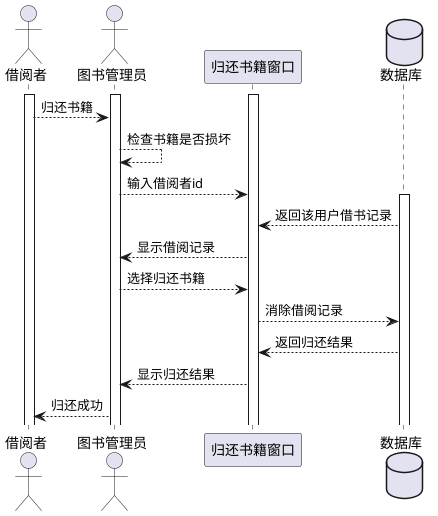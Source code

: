 @startuml 归还书籍
actor 借阅者
actor 图书管理员

activate 借阅者
activate 图书管理员
activate 归还书籍窗口
database 数据库

借阅者 --> 图书管理员: 归还书籍
图书管理员 --> 图书管理员: 检查书籍是否损坏
图书管理员 --> 归还书籍窗口: 输入借阅者id

activate 数据库
数据库 --> 归还书籍窗口: 返回该用户借书记录
归还书籍窗口 --> 图书管理员: 显示借阅记录
图书管理员 --> 归还书籍窗口: 选择归还书籍
归还书籍窗口 --> 数据库: 消除借阅记录
数据库 --> 归还书籍窗口: 返回归还结果
归还书籍窗口 --> 图书管理员: 显示归还结果
图书管理员 --> 借阅者: 归还成功
@enduml